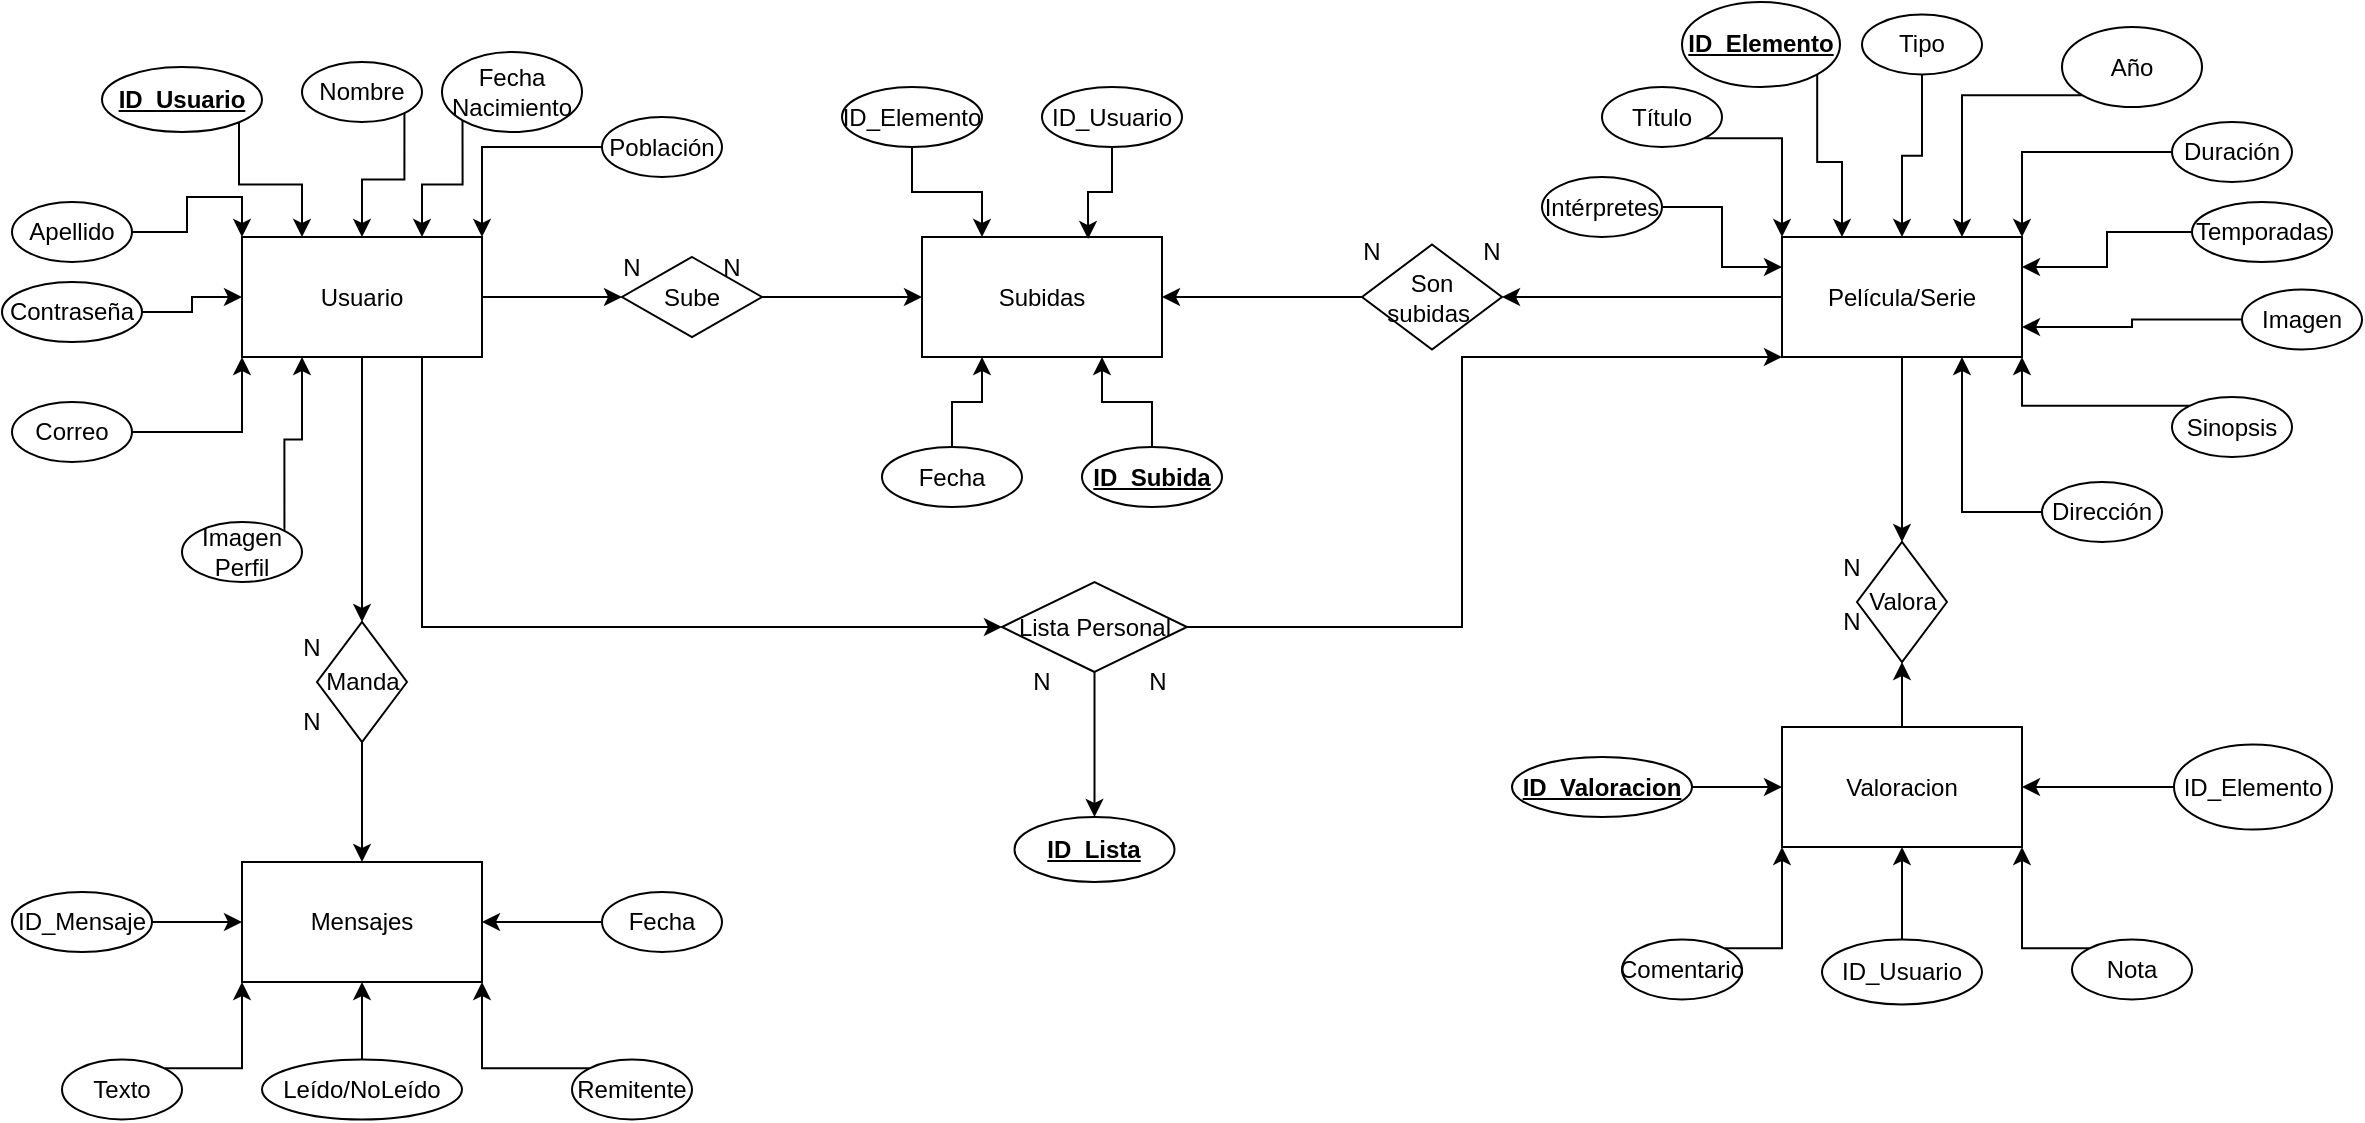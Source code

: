 <mxfile version="22.0.3" type="device">
  <diagram id="R2lEEEUBdFMjLlhIrx00" name="Page-1">
    <mxGraphModel dx="1500" dy="752" grid="1" gridSize="10" guides="1" tooltips="1" connect="1" arrows="1" fold="1" page="1" pageScale="1" pageWidth="850" pageHeight="1100" math="0" shadow="0" extFonts="Permanent Marker^https://fonts.googleapis.com/css?family=Permanent+Marker">
      <root>
        <mxCell id="0" />
        <mxCell id="1" parent="0" />
        <mxCell id="htTb-2GC3eU_kXo-NMkK-1" style="edgeStyle=orthogonalEdgeStyle;rounded=0;orthogonalLoop=1;jettySize=auto;html=1;exitX=1;exitY=0.5;exitDx=0;exitDy=0;entryX=0;entryY=0.5;entryDx=0;entryDy=0;" edge="1" parent="1" source="htTb-2GC3eU_kXo-NMkK-3" target="htTb-2GC3eU_kXo-NMkK-19">
          <mxGeometry relative="1" as="geometry" />
        </mxCell>
        <mxCell id="htTb-2GC3eU_kXo-NMkK-90" style="edgeStyle=orthogonalEdgeStyle;rounded=0;orthogonalLoop=1;jettySize=auto;html=1;exitX=0.75;exitY=1;exitDx=0;exitDy=0;entryX=1;entryY=0.5;entryDx=0;entryDy=0;" edge="1" parent="1" source="htTb-2GC3eU_kXo-NMkK-3" target="htTb-2GC3eU_kXo-NMkK-26">
          <mxGeometry relative="1" as="geometry" />
        </mxCell>
        <mxCell id="htTb-2GC3eU_kXo-NMkK-103" style="edgeStyle=orthogonalEdgeStyle;rounded=0;orthogonalLoop=1;jettySize=auto;html=1;exitX=0.5;exitY=1;exitDx=0;exitDy=0;entryX=0;entryY=0.5;entryDx=0;entryDy=0;" edge="1" parent="1" source="htTb-2GC3eU_kXo-NMkK-3" target="htTb-2GC3eU_kXo-NMkK-100">
          <mxGeometry relative="1" as="geometry" />
        </mxCell>
        <mxCell id="htTb-2GC3eU_kXo-NMkK-3" value="Usuario" style="rounded=0;whiteSpace=wrap;html=1;" vertex="1" parent="1">
          <mxGeometry x="120" y="617.5" width="120" height="60" as="geometry" />
        </mxCell>
        <mxCell id="htTb-2GC3eU_kXo-NMkK-4" style="edgeStyle=orthogonalEdgeStyle;rounded=0;orthogonalLoop=1;jettySize=auto;html=1;exitX=1;exitY=1;exitDx=0;exitDy=0;" edge="1" parent="1" source="htTb-2GC3eU_kXo-NMkK-5" target="htTb-2GC3eU_kXo-NMkK-3">
          <mxGeometry relative="1" as="geometry" />
        </mxCell>
        <mxCell id="htTb-2GC3eU_kXo-NMkK-5" value="Nombre" style="ellipse;whiteSpace=wrap;html=1;" vertex="1" parent="1">
          <mxGeometry x="150" y="530" width="60" height="30" as="geometry" />
        </mxCell>
        <mxCell id="htTb-2GC3eU_kXo-NMkK-6" style="edgeStyle=orthogonalEdgeStyle;rounded=0;orthogonalLoop=1;jettySize=auto;html=1;exitX=1;exitY=0.5;exitDx=0;exitDy=0;" edge="1" parent="1" source="htTb-2GC3eU_kXo-NMkK-7" target="htTb-2GC3eU_kXo-NMkK-3">
          <mxGeometry relative="1" as="geometry" />
        </mxCell>
        <mxCell id="htTb-2GC3eU_kXo-NMkK-7" value="Contraseña" style="ellipse;whiteSpace=wrap;html=1;" vertex="1" parent="1">
          <mxGeometry y="640" width="70" height="30" as="geometry" />
        </mxCell>
        <mxCell id="htTb-2GC3eU_kXo-NMkK-8" style="edgeStyle=orthogonalEdgeStyle;rounded=0;orthogonalLoop=1;jettySize=auto;html=1;exitX=1;exitY=0.5;exitDx=0;exitDy=0;entryX=0;entryY=0;entryDx=0;entryDy=0;" edge="1" parent="1" source="htTb-2GC3eU_kXo-NMkK-9" target="htTb-2GC3eU_kXo-NMkK-3">
          <mxGeometry relative="1" as="geometry" />
        </mxCell>
        <mxCell id="htTb-2GC3eU_kXo-NMkK-9" value="Apellido" style="ellipse;whiteSpace=wrap;html=1;" vertex="1" parent="1">
          <mxGeometry x="5" y="600" width="60" height="30" as="geometry" />
        </mxCell>
        <mxCell id="htTb-2GC3eU_kXo-NMkK-10" style="edgeStyle=orthogonalEdgeStyle;rounded=0;orthogonalLoop=1;jettySize=auto;html=1;exitX=1;exitY=0.5;exitDx=0;exitDy=0;entryX=0;entryY=1;entryDx=0;entryDy=0;" edge="1" parent="1" source="htTb-2GC3eU_kXo-NMkK-11" target="htTb-2GC3eU_kXo-NMkK-3">
          <mxGeometry relative="1" as="geometry" />
        </mxCell>
        <mxCell id="htTb-2GC3eU_kXo-NMkK-11" value="Correo" style="ellipse;whiteSpace=wrap;html=1;" vertex="1" parent="1">
          <mxGeometry x="5" y="700" width="60" height="30" as="geometry" />
        </mxCell>
        <mxCell id="htTb-2GC3eU_kXo-NMkK-12" style="edgeStyle=orthogonalEdgeStyle;rounded=0;orthogonalLoop=1;jettySize=auto;html=1;exitX=0;exitY=1;exitDx=0;exitDy=0;entryX=0.75;entryY=0;entryDx=0;entryDy=0;" edge="1" parent="1" source="htTb-2GC3eU_kXo-NMkK-13" target="htTb-2GC3eU_kXo-NMkK-3">
          <mxGeometry relative="1" as="geometry" />
        </mxCell>
        <mxCell id="htTb-2GC3eU_kXo-NMkK-13" value="Fecha Nacimiento" style="ellipse;whiteSpace=wrap;html=1;" vertex="1" parent="1">
          <mxGeometry x="220" y="525" width="70" height="40" as="geometry" />
        </mxCell>
        <mxCell id="htTb-2GC3eU_kXo-NMkK-98" style="edgeStyle=orthogonalEdgeStyle;rounded=0;orthogonalLoop=1;jettySize=auto;html=1;exitX=0;exitY=0.5;exitDx=0;exitDy=0;entryX=1;entryY=0;entryDx=0;entryDy=0;" edge="1" parent="1" source="htTb-2GC3eU_kXo-NMkK-15" target="htTb-2GC3eU_kXo-NMkK-3">
          <mxGeometry relative="1" as="geometry" />
        </mxCell>
        <mxCell id="htTb-2GC3eU_kXo-NMkK-15" value="Población" style="ellipse;whiteSpace=wrap;html=1;" vertex="1" parent="1">
          <mxGeometry x="300" y="557.5" width="60" height="30" as="geometry" />
        </mxCell>
        <mxCell id="htTb-2GC3eU_kXo-NMkK-16" style="edgeStyle=orthogonalEdgeStyle;rounded=0;orthogonalLoop=1;jettySize=auto;html=1;exitX=1;exitY=0;exitDx=0;exitDy=0;entryX=0.25;entryY=1;entryDx=0;entryDy=0;" edge="1" parent="1" source="htTb-2GC3eU_kXo-NMkK-17" target="htTb-2GC3eU_kXo-NMkK-3">
          <mxGeometry relative="1" as="geometry" />
        </mxCell>
        <mxCell id="htTb-2GC3eU_kXo-NMkK-17" value="Imagen Perfil" style="ellipse;whiteSpace=wrap;html=1;" vertex="1" parent="1">
          <mxGeometry x="90" y="760" width="60" height="30" as="geometry" />
        </mxCell>
        <mxCell id="htTb-2GC3eU_kXo-NMkK-18" style="edgeStyle=orthogonalEdgeStyle;rounded=0;orthogonalLoop=1;jettySize=auto;html=1;exitX=1;exitY=0.5;exitDx=0;exitDy=0;entryX=0;entryY=0.5;entryDx=0;entryDy=0;" edge="1" parent="1" source="htTb-2GC3eU_kXo-NMkK-19" target="htTb-2GC3eU_kXo-NMkK-29">
          <mxGeometry relative="1" as="geometry" />
        </mxCell>
        <mxCell id="htTb-2GC3eU_kXo-NMkK-19" value="Sube" style="rhombus;whiteSpace=wrap;html=1;" vertex="1" parent="1">
          <mxGeometry x="310" y="627.5" width="70" height="40" as="geometry" />
        </mxCell>
        <mxCell id="htTb-2GC3eU_kXo-NMkK-20" value="N" style="text;html=1;strokeColor=none;fillColor=none;align=center;verticalAlign=middle;whiteSpace=wrap;rounded=0;" vertex="1" parent="1">
          <mxGeometry x="300" y="625" width="30" height="15" as="geometry" />
        </mxCell>
        <mxCell id="htTb-2GC3eU_kXo-NMkK-21" value="N" style="text;html=1;strokeColor=none;fillColor=none;align=center;verticalAlign=middle;whiteSpace=wrap;rounded=0;" vertex="1" parent="1">
          <mxGeometry x="350" y="625" width="30" height="15" as="geometry" />
        </mxCell>
        <mxCell id="htTb-2GC3eU_kXo-NMkK-91" style="edgeStyle=orthogonalEdgeStyle;rounded=0;orthogonalLoop=1;jettySize=auto;html=1;exitX=0;exitY=0.5;exitDx=0;exitDy=0;entryX=0;entryY=1;entryDx=0;entryDy=0;" edge="1" parent="1" source="htTb-2GC3eU_kXo-NMkK-26" target="htTb-2GC3eU_kXo-NMkK-31">
          <mxGeometry relative="1" as="geometry">
            <mxPoint x="730" y="750" as="targetPoint" />
            <Array as="points">
              <mxPoint x="730" y="813" />
              <mxPoint x="730" y="678" />
            </Array>
          </mxGeometry>
        </mxCell>
        <mxCell id="htTb-2GC3eU_kXo-NMkK-97" style="edgeStyle=orthogonalEdgeStyle;rounded=0;orthogonalLoop=1;jettySize=auto;html=1;exitX=0.5;exitY=0;exitDx=0;exitDy=0;entryX=0.5;entryY=0;entryDx=0;entryDy=0;" edge="1" parent="1" source="htTb-2GC3eU_kXo-NMkK-26" target="htTb-2GC3eU_kXo-NMkK-96">
          <mxGeometry relative="1" as="geometry" />
        </mxCell>
        <mxCell id="htTb-2GC3eU_kXo-NMkK-26" value="Lista Personal" style="rhombus;whiteSpace=wrap;html=1;direction=west;" vertex="1" parent="1">
          <mxGeometry x="500" y="790" width="92.5" height="45" as="geometry" />
        </mxCell>
        <mxCell id="htTb-2GC3eU_kXo-NMkK-28" value="N" style="text;html=1;strokeColor=none;fillColor=none;align=center;verticalAlign=middle;whiteSpace=wrap;rounded=0;" vertex="1" parent="1">
          <mxGeometry x="505" y="830" width="30" height="20" as="geometry" />
        </mxCell>
        <mxCell id="htTb-2GC3eU_kXo-NMkK-29" value="Subidas" style="rounded=0;whiteSpace=wrap;html=1;" vertex="1" parent="1">
          <mxGeometry x="460" y="617.5" width="120" height="60" as="geometry" />
        </mxCell>
        <mxCell id="htTb-2GC3eU_kXo-NMkK-30" style="edgeStyle=orthogonalEdgeStyle;rounded=0;orthogonalLoop=1;jettySize=auto;html=1;exitX=0;exitY=0.5;exitDx=0;exitDy=0;entryX=1;entryY=0.5;entryDx=0;entryDy=0;" edge="1" parent="1" source="htTb-2GC3eU_kXo-NMkK-31" target="htTb-2GC3eU_kXo-NMkK-49">
          <mxGeometry relative="1" as="geometry" />
        </mxCell>
        <mxCell id="htTb-2GC3eU_kXo-NMkK-84" style="edgeStyle=orthogonalEdgeStyle;rounded=0;orthogonalLoop=1;jettySize=auto;html=1;exitX=0.5;exitY=1;exitDx=0;exitDy=0;entryX=0;entryY=0.5;entryDx=0;entryDy=0;" edge="1" parent="1" source="htTb-2GC3eU_kXo-NMkK-31" target="htTb-2GC3eU_kXo-NMkK-78">
          <mxGeometry relative="1" as="geometry" />
        </mxCell>
        <mxCell id="htTb-2GC3eU_kXo-NMkK-31" value="Película/Serie" style="rounded=0;whiteSpace=wrap;html=1;" vertex="1" parent="1">
          <mxGeometry x="890" y="617.5" width="120" height="60" as="geometry" />
        </mxCell>
        <mxCell id="htTb-2GC3eU_kXo-NMkK-32" style="edgeStyle=orthogonalEdgeStyle;rounded=0;orthogonalLoop=1;jettySize=auto;html=1;exitX=1;exitY=1;exitDx=0;exitDy=0;entryX=0;entryY=0;entryDx=0;entryDy=0;" edge="1" parent="1" source="htTb-2GC3eU_kXo-NMkK-33" target="htTb-2GC3eU_kXo-NMkK-31">
          <mxGeometry relative="1" as="geometry" />
        </mxCell>
        <mxCell id="htTb-2GC3eU_kXo-NMkK-33" value="Título" style="ellipse;whiteSpace=wrap;html=1;" vertex="1" parent="1">
          <mxGeometry x="800" y="542.5" width="60" height="30" as="geometry" />
        </mxCell>
        <mxCell id="htTb-2GC3eU_kXo-NMkK-75" style="edgeStyle=orthogonalEdgeStyle;rounded=0;orthogonalLoop=1;jettySize=auto;html=1;exitX=0;exitY=0.5;exitDx=0;exitDy=0;entryX=1;entryY=0.25;entryDx=0;entryDy=0;" edge="1" parent="1" source="htTb-2GC3eU_kXo-NMkK-35" target="htTb-2GC3eU_kXo-NMkK-31">
          <mxGeometry relative="1" as="geometry" />
        </mxCell>
        <mxCell id="htTb-2GC3eU_kXo-NMkK-35" value="Temporadas" style="ellipse;whiteSpace=wrap;html=1;" vertex="1" parent="1">
          <mxGeometry x="1095" y="600" width="70" height="30" as="geometry" />
        </mxCell>
        <mxCell id="htTb-2GC3eU_kXo-NMkK-74" style="edgeStyle=orthogonalEdgeStyle;rounded=0;orthogonalLoop=1;jettySize=auto;html=1;exitX=0;exitY=0.5;exitDx=0;exitDy=0;entryX=1;entryY=0;entryDx=0;entryDy=0;" edge="1" parent="1" source="htTb-2GC3eU_kXo-NMkK-37" target="htTb-2GC3eU_kXo-NMkK-31">
          <mxGeometry relative="1" as="geometry" />
        </mxCell>
        <mxCell id="htTb-2GC3eU_kXo-NMkK-37" value="Duración" style="ellipse;whiteSpace=wrap;html=1;" vertex="1" parent="1">
          <mxGeometry x="1085" y="560" width="60" height="30" as="geometry" />
        </mxCell>
        <mxCell id="htTb-2GC3eU_kXo-NMkK-92" style="edgeStyle=orthogonalEdgeStyle;rounded=0;orthogonalLoop=1;jettySize=auto;html=1;exitX=1;exitY=0.5;exitDx=0;exitDy=0;entryX=0;entryY=0.25;entryDx=0;entryDy=0;" edge="1" parent="1" source="htTb-2GC3eU_kXo-NMkK-39" target="htTb-2GC3eU_kXo-NMkK-31">
          <mxGeometry relative="1" as="geometry" />
        </mxCell>
        <mxCell id="htTb-2GC3eU_kXo-NMkK-39" value="Intérpretes" style="ellipse;whiteSpace=wrap;html=1;" vertex="1" parent="1">
          <mxGeometry x="770" y="587.5" width="60" height="30" as="geometry" />
        </mxCell>
        <mxCell id="htTb-2GC3eU_kXo-NMkK-40" style="edgeStyle=orthogonalEdgeStyle;rounded=0;orthogonalLoop=1;jettySize=auto;html=1;exitX=0;exitY=1;exitDx=0;exitDy=0;entryX=0.75;entryY=0;entryDx=0;entryDy=0;" edge="1" parent="1" source="htTb-2GC3eU_kXo-NMkK-41" target="htTb-2GC3eU_kXo-NMkK-31">
          <mxGeometry relative="1" as="geometry" />
        </mxCell>
        <mxCell id="htTb-2GC3eU_kXo-NMkK-41" value="Año" style="ellipse;whiteSpace=wrap;html=1;" vertex="1" parent="1">
          <mxGeometry x="1030" y="512.5" width="70" height="40" as="geometry" />
        </mxCell>
        <mxCell id="htTb-2GC3eU_kXo-NMkK-77" style="edgeStyle=orthogonalEdgeStyle;rounded=0;orthogonalLoop=1;jettySize=auto;html=1;exitX=0;exitY=0;exitDx=0;exitDy=0;entryX=1;entryY=1;entryDx=0;entryDy=0;" edge="1" parent="1" source="htTb-2GC3eU_kXo-NMkK-43" target="htTb-2GC3eU_kXo-NMkK-31">
          <mxGeometry relative="1" as="geometry" />
        </mxCell>
        <mxCell id="htTb-2GC3eU_kXo-NMkK-43" value="Sinopsis" style="ellipse;whiteSpace=wrap;html=1;" vertex="1" parent="1">
          <mxGeometry x="1085" y="697.5" width="60" height="30" as="geometry" />
        </mxCell>
        <mxCell id="htTb-2GC3eU_kXo-NMkK-93" style="edgeStyle=orthogonalEdgeStyle;rounded=0;orthogonalLoop=1;jettySize=auto;html=1;exitX=0;exitY=0.5;exitDx=0;exitDy=0;entryX=0.75;entryY=1;entryDx=0;entryDy=0;" edge="1" parent="1" source="htTb-2GC3eU_kXo-NMkK-45" target="htTb-2GC3eU_kXo-NMkK-31">
          <mxGeometry relative="1" as="geometry" />
        </mxCell>
        <mxCell id="htTb-2GC3eU_kXo-NMkK-45" value="Dirección" style="ellipse;whiteSpace=wrap;html=1;" vertex="1" parent="1">
          <mxGeometry x="1020" y="740" width="60" height="30" as="geometry" />
        </mxCell>
        <mxCell id="htTb-2GC3eU_kXo-NMkK-76" style="edgeStyle=orthogonalEdgeStyle;rounded=0;orthogonalLoop=1;jettySize=auto;html=1;exitX=0;exitY=0.5;exitDx=0;exitDy=0;entryX=1;entryY=0.75;entryDx=0;entryDy=0;" edge="1" parent="1" source="htTb-2GC3eU_kXo-NMkK-47" target="htTb-2GC3eU_kXo-NMkK-31">
          <mxGeometry relative="1" as="geometry" />
        </mxCell>
        <mxCell id="htTb-2GC3eU_kXo-NMkK-47" value="Imagen" style="ellipse;whiteSpace=wrap;html=1;" vertex="1" parent="1">
          <mxGeometry x="1120" y="643.75" width="60" height="30" as="geometry" />
        </mxCell>
        <mxCell id="htTb-2GC3eU_kXo-NMkK-48" style="edgeStyle=orthogonalEdgeStyle;rounded=0;orthogonalLoop=1;jettySize=auto;html=1;exitX=0;exitY=0.5;exitDx=0;exitDy=0;entryX=1;entryY=0.5;entryDx=0;entryDy=0;" edge="1" parent="1" source="htTb-2GC3eU_kXo-NMkK-49" target="htTb-2GC3eU_kXo-NMkK-29">
          <mxGeometry relative="1" as="geometry" />
        </mxCell>
        <mxCell id="htTb-2GC3eU_kXo-NMkK-49" value="Son subidas&amp;nbsp;" style="rhombus;whiteSpace=wrap;html=1;" vertex="1" parent="1">
          <mxGeometry x="680" y="621.25" width="70" height="52.5" as="geometry" />
        </mxCell>
        <mxCell id="htTb-2GC3eU_kXo-NMkK-50" value="N" style="text;html=1;strokeColor=none;fillColor=none;align=center;verticalAlign=middle;whiteSpace=wrap;rounded=0;" vertex="1" parent="1">
          <mxGeometry x="670" y="617.5" width="30" height="15" as="geometry" />
        </mxCell>
        <mxCell id="htTb-2GC3eU_kXo-NMkK-51" value="N" style="text;html=1;strokeColor=none;fillColor=none;align=center;verticalAlign=middle;whiteSpace=wrap;rounded=0;" vertex="1" parent="1">
          <mxGeometry x="730" y="617.5" width="30" height="15" as="geometry" />
        </mxCell>
        <mxCell id="htTb-2GC3eU_kXo-NMkK-52" style="edgeStyle=orthogonalEdgeStyle;rounded=0;orthogonalLoop=1;jettySize=auto;html=1;exitX=0.5;exitY=0;exitDx=0;exitDy=0;entryX=0.75;entryY=1;entryDx=0;entryDy=0;" edge="1" parent="1" source="htTb-2GC3eU_kXo-NMkK-53" target="htTb-2GC3eU_kXo-NMkK-29">
          <mxGeometry relative="1" as="geometry" />
        </mxCell>
        <mxCell id="htTb-2GC3eU_kXo-NMkK-53" value="&lt;b&gt;&lt;u&gt;ID_Subida&lt;/u&gt;&lt;/b&gt;" style="ellipse;whiteSpace=wrap;html=1;" vertex="1" parent="1">
          <mxGeometry x="540" y="722.5" width="70" height="30" as="geometry" />
        </mxCell>
        <mxCell id="htTb-2GC3eU_kXo-NMkK-54" style="edgeStyle=orthogonalEdgeStyle;rounded=0;orthogonalLoop=1;jettySize=auto;html=1;exitX=1;exitY=1;exitDx=0;exitDy=0;entryX=0.25;entryY=0;entryDx=0;entryDy=0;" edge="1" parent="1" source="htTb-2GC3eU_kXo-NMkK-55" target="htTb-2GC3eU_kXo-NMkK-3">
          <mxGeometry relative="1" as="geometry" />
        </mxCell>
        <mxCell id="htTb-2GC3eU_kXo-NMkK-55" value="&lt;b&gt;&lt;u&gt;ID_Usuario&lt;/u&gt;&lt;/b&gt;" style="ellipse;whiteSpace=wrap;html=1;" vertex="1" parent="1">
          <mxGeometry x="50" y="532.5" width="80" height="32.5" as="geometry" />
        </mxCell>
        <mxCell id="htTb-2GC3eU_kXo-NMkK-56" style="edgeStyle=orthogonalEdgeStyle;rounded=0;orthogonalLoop=1;jettySize=auto;html=1;exitX=0.5;exitY=1;exitDx=0;exitDy=0;" edge="1" parent="1" source="htTb-2GC3eU_kXo-NMkK-57" target="htTb-2GC3eU_kXo-NMkK-31">
          <mxGeometry relative="1" as="geometry" />
        </mxCell>
        <mxCell id="htTb-2GC3eU_kXo-NMkK-57" value="Tipo" style="ellipse;whiteSpace=wrap;html=1;" vertex="1" parent="1">
          <mxGeometry x="930" y="506.25" width="60" height="30" as="geometry" />
        </mxCell>
        <mxCell id="htTb-2GC3eU_kXo-NMkK-58" style="edgeStyle=orthogonalEdgeStyle;rounded=0;orthogonalLoop=1;jettySize=auto;html=1;exitX=1;exitY=1;exitDx=0;exitDy=0;entryX=0.25;entryY=0;entryDx=0;entryDy=0;" edge="1" parent="1" source="htTb-2GC3eU_kXo-NMkK-59" target="htTb-2GC3eU_kXo-NMkK-31">
          <mxGeometry relative="1" as="geometry" />
        </mxCell>
        <mxCell id="htTb-2GC3eU_kXo-NMkK-59" value="&lt;b&gt;&lt;u&gt;ID_Elemento&lt;/u&gt;&lt;/b&gt;" style="ellipse;whiteSpace=wrap;html=1;" vertex="1" parent="1">
          <mxGeometry x="840" y="500" width="79" height="42.5" as="geometry" />
        </mxCell>
        <mxCell id="htTb-2GC3eU_kXo-NMkK-60" style="edgeStyle=orthogonalEdgeStyle;rounded=0;orthogonalLoop=1;jettySize=auto;html=1;exitX=0.5;exitY=1;exitDx=0;exitDy=0;entryX=0.25;entryY=0;entryDx=0;entryDy=0;" edge="1" parent="1" source="htTb-2GC3eU_kXo-NMkK-61" target="htTb-2GC3eU_kXo-NMkK-29">
          <mxGeometry relative="1" as="geometry" />
        </mxCell>
        <mxCell id="htTb-2GC3eU_kXo-NMkK-61" value="ID_Elemento" style="ellipse;whiteSpace=wrap;html=1;" vertex="1" parent="1">
          <mxGeometry x="420" y="542.5" width="70" height="30" as="geometry" />
        </mxCell>
        <mxCell id="htTb-2GC3eU_kXo-NMkK-62" style="edgeStyle=orthogonalEdgeStyle;rounded=0;orthogonalLoop=1;jettySize=auto;html=1;exitX=0.5;exitY=0;exitDx=0;exitDy=0;entryX=0.25;entryY=1;entryDx=0;entryDy=0;" edge="1" parent="1" source="htTb-2GC3eU_kXo-NMkK-63" target="htTb-2GC3eU_kXo-NMkK-29">
          <mxGeometry relative="1" as="geometry" />
        </mxCell>
        <mxCell id="htTb-2GC3eU_kXo-NMkK-63" value="Fecha" style="ellipse;whiteSpace=wrap;html=1;" vertex="1" parent="1">
          <mxGeometry x="440" y="722.5" width="70" height="30" as="geometry" />
        </mxCell>
        <mxCell id="htTb-2GC3eU_kXo-NMkK-64" value="ID_Usuario" style="ellipse;whiteSpace=wrap;html=1;" vertex="1" parent="1">
          <mxGeometry x="520" y="542.5" width="70" height="30" as="geometry" />
        </mxCell>
        <mxCell id="htTb-2GC3eU_kXo-NMkK-65" style="edgeStyle=orthogonalEdgeStyle;rounded=0;orthogonalLoop=1;jettySize=auto;html=1;exitX=0.5;exitY=1;exitDx=0;exitDy=0;entryX=0.692;entryY=0.017;entryDx=0;entryDy=0;entryPerimeter=0;" edge="1" parent="1" source="htTb-2GC3eU_kXo-NMkK-64" target="htTb-2GC3eU_kXo-NMkK-29">
          <mxGeometry relative="1" as="geometry" />
        </mxCell>
        <mxCell id="htTb-2GC3eU_kXo-NMkK-83" style="edgeStyle=orthogonalEdgeStyle;rounded=0;orthogonalLoop=1;jettySize=auto;html=1;exitX=0.5;exitY=0;exitDx=0;exitDy=0;entryX=1;entryY=0.5;entryDx=0;entryDy=0;" edge="1" parent="1" source="htTb-2GC3eU_kXo-NMkK-67" target="htTb-2GC3eU_kXo-NMkK-78">
          <mxGeometry relative="1" as="geometry" />
        </mxCell>
        <mxCell id="htTb-2GC3eU_kXo-NMkK-67" value="Valoracion" style="rounded=0;whiteSpace=wrap;html=1;" vertex="1" parent="1">
          <mxGeometry x="890" y="862.5" width="120" height="60" as="geometry" />
        </mxCell>
        <mxCell id="htTb-2GC3eU_kXo-NMkK-86" style="edgeStyle=orthogonalEdgeStyle;rounded=0;orthogonalLoop=1;jettySize=auto;html=1;exitX=1;exitY=0.5;exitDx=0;exitDy=0;entryX=0;entryY=0.5;entryDx=0;entryDy=0;" edge="1" parent="1" source="htTb-2GC3eU_kXo-NMkK-68" target="htTb-2GC3eU_kXo-NMkK-67">
          <mxGeometry relative="1" as="geometry" />
        </mxCell>
        <mxCell id="htTb-2GC3eU_kXo-NMkK-68" value="&lt;b&gt;&lt;u&gt;ID_Valoracion&lt;/u&gt;&lt;/b&gt;" style="ellipse;whiteSpace=wrap;html=1;" vertex="1" parent="1">
          <mxGeometry x="755" y="877.5" width="90" height="30" as="geometry" />
        </mxCell>
        <mxCell id="htTb-2GC3eU_kXo-NMkK-88" style="edgeStyle=orthogonalEdgeStyle;rounded=0;orthogonalLoop=1;jettySize=auto;html=1;exitX=0;exitY=0;exitDx=0;exitDy=0;entryX=1;entryY=1;entryDx=0;entryDy=0;" edge="1" parent="1" source="htTb-2GC3eU_kXo-NMkK-69" target="htTb-2GC3eU_kXo-NMkK-67">
          <mxGeometry relative="1" as="geometry" />
        </mxCell>
        <mxCell id="htTb-2GC3eU_kXo-NMkK-69" value="Nota" style="ellipse;whiteSpace=wrap;html=1;" vertex="1" parent="1">
          <mxGeometry x="1035" y="968.75" width="60" height="30" as="geometry" />
        </mxCell>
        <mxCell id="htTb-2GC3eU_kXo-NMkK-89" style="edgeStyle=orthogonalEdgeStyle;rounded=0;orthogonalLoop=1;jettySize=auto;html=1;exitX=1;exitY=0;exitDx=0;exitDy=0;entryX=0;entryY=1;entryDx=0;entryDy=0;" edge="1" parent="1" source="htTb-2GC3eU_kXo-NMkK-70" target="htTb-2GC3eU_kXo-NMkK-67">
          <mxGeometry relative="1" as="geometry" />
        </mxCell>
        <mxCell id="htTb-2GC3eU_kXo-NMkK-70" value="Comentario" style="ellipse;whiteSpace=wrap;html=1;" vertex="1" parent="1">
          <mxGeometry x="810" y="968.75" width="60" height="30" as="geometry" />
        </mxCell>
        <mxCell id="htTb-2GC3eU_kXo-NMkK-85" style="edgeStyle=orthogonalEdgeStyle;rounded=0;orthogonalLoop=1;jettySize=auto;html=1;exitX=0;exitY=0.5;exitDx=0;exitDy=0;" edge="1" parent="1" source="htTb-2GC3eU_kXo-NMkK-72" target="htTb-2GC3eU_kXo-NMkK-67">
          <mxGeometry relative="1" as="geometry" />
        </mxCell>
        <mxCell id="htTb-2GC3eU_kXo-NMkK-72" value="ID_Elemento" style="ellipse;whiteSpace=wrap;html=1;" vertex="1" parent="1">
          <mxGeometry x="1086" y="871.25" width="79" height="42.5" as="geometry" />
        </mxCell>
        <mxCell id="htTb-2GC3eU_kXo-NMkK-87" style="edgeStyle=orthogonalEdgeStyle;rounded=0;orthogonalLoop=1;jettySize=auto;html=1;exitX=0.5;exitY=0;exitDx=0;exitDy=0;entryX=0.5;entryY=1;entryDx=0;entryDy=0;" edge="1" parent="1" source="htTb-2GC3eU_kXo-NMkK-73" target="htTb-2GC3eU_kXo-NMkK-67">
          <mxGeometry relative="1" as="geometry" />
        </mxCell>
        <mxCell id="htTb-2GC3eU_kXo-NMkK-73" value="ID_Usuario" style="ellipse;whiteSpace=wrap;html=1;" vertex="1" parent="1">
          <mxGeometry x="910" y="968.75" width="80" height="32.5" as="geometry" />
        </mxCell>
        <mxCell id="htTb-2GC3eU_kXo-NMkK-78" value="Valora" style="rhombus;whiteSpace=wrap;html=1;direction=south;" vertex="1" parent="1">
          <mxGeometry x="927.5" y="770" width="45" height="60" as="geometry" />
        </mxCell>
        <mxCell id="htTb-2GC3eU_kXo-NMkK-79" value="N" style="text;html=1;strokeColor=none;fillColor=none;align=center;verticalAlign=middle;whiteSpace=wrap;rounded=0;" vertex="1" parent="1">
          <mxGeometry x="910" y="775" width="30" height="15" as="geometry" />
        </mxCell>
        <mxCell id="htTb-2GC3eU_kXo-NMkK-80" value="N" style="text;html=1;strokeColor=none;fillColor=none;align=center;verticalAlign=middle;whiteSpace=wrap;rounded=0;" vertex="1" parent="1">
          <mxGeometry x="910" y="800" width="30" height="20" as="geometry" />
        </mxCell>
        <mxCell id="htTb-2GC3eU_kXo-NMkK-95" value="N" style="text;html=1;strokeColor=none;fillColor=none;align=center;verticalAlign=middle;whiteSpace=wrap;rounded=0;" vertex="1" parent="1">
          <mxGeometry x="562.5" y="830" width="30" height="20" as="geometry" />
        </mxCell>
        <mxCell id="htTb-2GC3eU_kXo-NMkK-96" value="&lt;b&gt;&lt;u&gt;ID_Lista&lt;/u&gt;&lt;/b&gt;" style="ellipse;whiteSpace=wrap;html=1;" vertex="1" parent="1">
          <mxGeometry x="506.25" y="907.5" width="80" height="32.5" as="geometry" />
        </mxCell>
        <mxCell id="htTb-2GC3eU_kXo-NMkK-99" value="Mensajes" style="rounded=0;whiteSpace=wrap;html=1;" vertex="1" parent="1">
          <mxGeometry x="120" y="930" width="120" height="60" as="geometry" />
        </mxCell>
        <mxCell id="htTb-2GC3eU_kXo-NMkK-104" style="edgeStyle=orthogonalEdgeStyle;rounded=0;orthogonalLoop=1;jettySize=auto;html=1;exitX=1;exitY=0.5;exitDx=0;exitDy=0;entryX=0.5;entryY=0;entryDx=0;entryDy=0;" edge="1" parent="1" source="htTb-2GC3eU_kXo-NMkK-100" target="htTb-2GC3eU_kXo-NMkK-99">
          <mxGeometry relative="1" as="geometry" />
        </mxCell>
        <mxCell id="htTb-2GC3eU_kXo-NMkK-100" value="Manda" style="rhombus;whiteSpace=wrap;html=1;direction=south;" vertex="1" parent="1">
          <mxGeometry x="157.5" y="810" width="45" height="60" as="geometry" />
        </mxCell>
        <mxCell id="htTb-2GC3eU_kXo-NMkK-101" value="N" style="text;html=1;strokeColor=none;fillColor=none;align=center;verticalAlign=middle;whiteSpace=wrap;rounded=0;" vertex="1" parent="1">
          <mxGeometry x="140" y="815" width="30" height="15" as="geometry" />
        </mxCell>
        <mxCell id="htTb-2GC3eU_kXo-NMkK-102" value="N" style="text;html=1;strokeColor=none;fillColor=none;align=center;verticalAlign=middle;whiteSpace=wrap;rounded=0;" vertex="1" parent="1">
          <mxGeometry x="140" y="850" width="30" height="20" as="geometry" />
        </mxCell>
        <mxCell id="htTb-2GC3eU_kXo-NMkK-113" style="edgeStyle=orthogonalEdgeStyle;rounded=0;orthogonalLoop=1;jettySize=auto;html=1;exitX=0;exitY=0;exitDx=0;exitDy=0;entryX=1;entryY=1;entryDx=0;entryDy=0;" edge="1" parent="1" source="htTb-2GC3eU_kXo-NMkK-105" target="htTb-2GC3eU_kXo-NMkK-99">
          <mxGeometry relative="1" as="geometry" />
        </mxCell>
        <mxCell id="htTb-2GC3eU_kXo-NMkK-105" value="Remitente" style="ellipse;whiteSpace=wrap;html=1;" vertex="1" parent="1">
          <mxGeometry x="285" y="1028.75" width="60" height="30" as="geometry" />
        </mxCell>
        <mxCell id="htTb-2GC3eU_kXo-NMkK-114" style="edgeStyle=orthogonalEdgeStyle;rounded=0;orthogonalLoop=1;jettySize=auto;html=1;exitX=1;exitY=0;exitDx=0;exitDy=0;entryX=0;entryY=1;entryDx=0;entryDy=0;" edge="1" parent="1" source="htTb-2GC3eU_kXo-NMkK-106" target="htTb-2GC3eU_kXo-NMkK-99">
          <mxGeometry relative="1" as="geometry" />
        </mxCell>
        <mxCell id="htTb-2GC3eU_kXo-NMkK-106" value="Texto" style="ellipse;whiteSpace=wrap;html=1;" vertex="1" parent="1">
          <mxGeometry x="30" y="1028.75" width="60" height="30" as="geometry" />
        </mxCell>
        <mxCell id="htTb-2GC3eU_kXo-NMkK-112" style="edgeStyle=orthogonalEdgeStyle;rounded=0;orthogonalLoop=1;jettySize=auto;html=1;exitX=0.5;exitY=0;exitDx=0;exitDy=0;entryX=0.5;entryY=1;entryDx=0;entryDy=0;" edge="1" parent="1" source="htTb-2GC3eU_kXo-NMkK-107" target="htTb-2GC3eU_kXo-NMkK-99">
          <mxGeometry relative="1" as="geometry" />
        </mxCell>
        <mxCell id="htTb-2GC3eU_kXo-NMkK-107" value="Leído/NoLeído" style="ellipse;whiteSpace=wrap;html=1;" vertex="1" parent="1">
          <mxGeometry x="130" y="1028.75" width="100" height="30" as="geometry" />
        </mxCell>
        <mxCell id="htTb-2GC3eU_kXo-NMkK-110" value="" style="edgeStyle=orthogonalEdgeStyle;rounded=0;orthogonalLoop=1;jettySize=auto;html=1;" edge="1" parent="1" source="htTb-2GC3eU_kXo-NMkK-108" target="htTb-2GC3eU_kXo-NMkK-99">
          <mxGeometry relative="1" as="geometry" />
        </mxCell>
        <mxCell id="htTb-2GC3eU_kXo-NMkK-108" value="Fecha" style="ellipse;whiteSpace=wrap;html=1;" vertex="1" parent="1">
          <mxGeometry x="300" y="945" width="60" height="30" as="geometry" />
        </mxCell>
        <mxCell id="htTb-2GC3eU_kXo-NMkK-111" style="edgeStyle=orthogonalEdgeStyle;rounded=0;orthogonalLoop=1;jettySize=auto;html=1;exitX=1;exitY=0.5;exitDx=0;exitDy=0;entryX=0;entryY=0.5;entryDx=0;entryDy=0;" edge="1" parent="1" source="htTb-2GC3eU_kXo-NMkK-109" target="htTb-2GC3eU_kXo-NMkK-99">
          <mxGeometry relative="1" as="geometry" />
        </mxCell>
        <mxCell id="htTb-2GC3eU_kXo-NMkK-109" value="ID_Mensaje" style="ellipse;whiteSpace=wrap;html=1;" vertex="1" parent="1">
          <mxGeometry x="5" y="945" width="70" height="30" as="geometry" />
        </mxCell>
      </root>
    </mxGraphModel>
  </diagram>
</mxfile>
